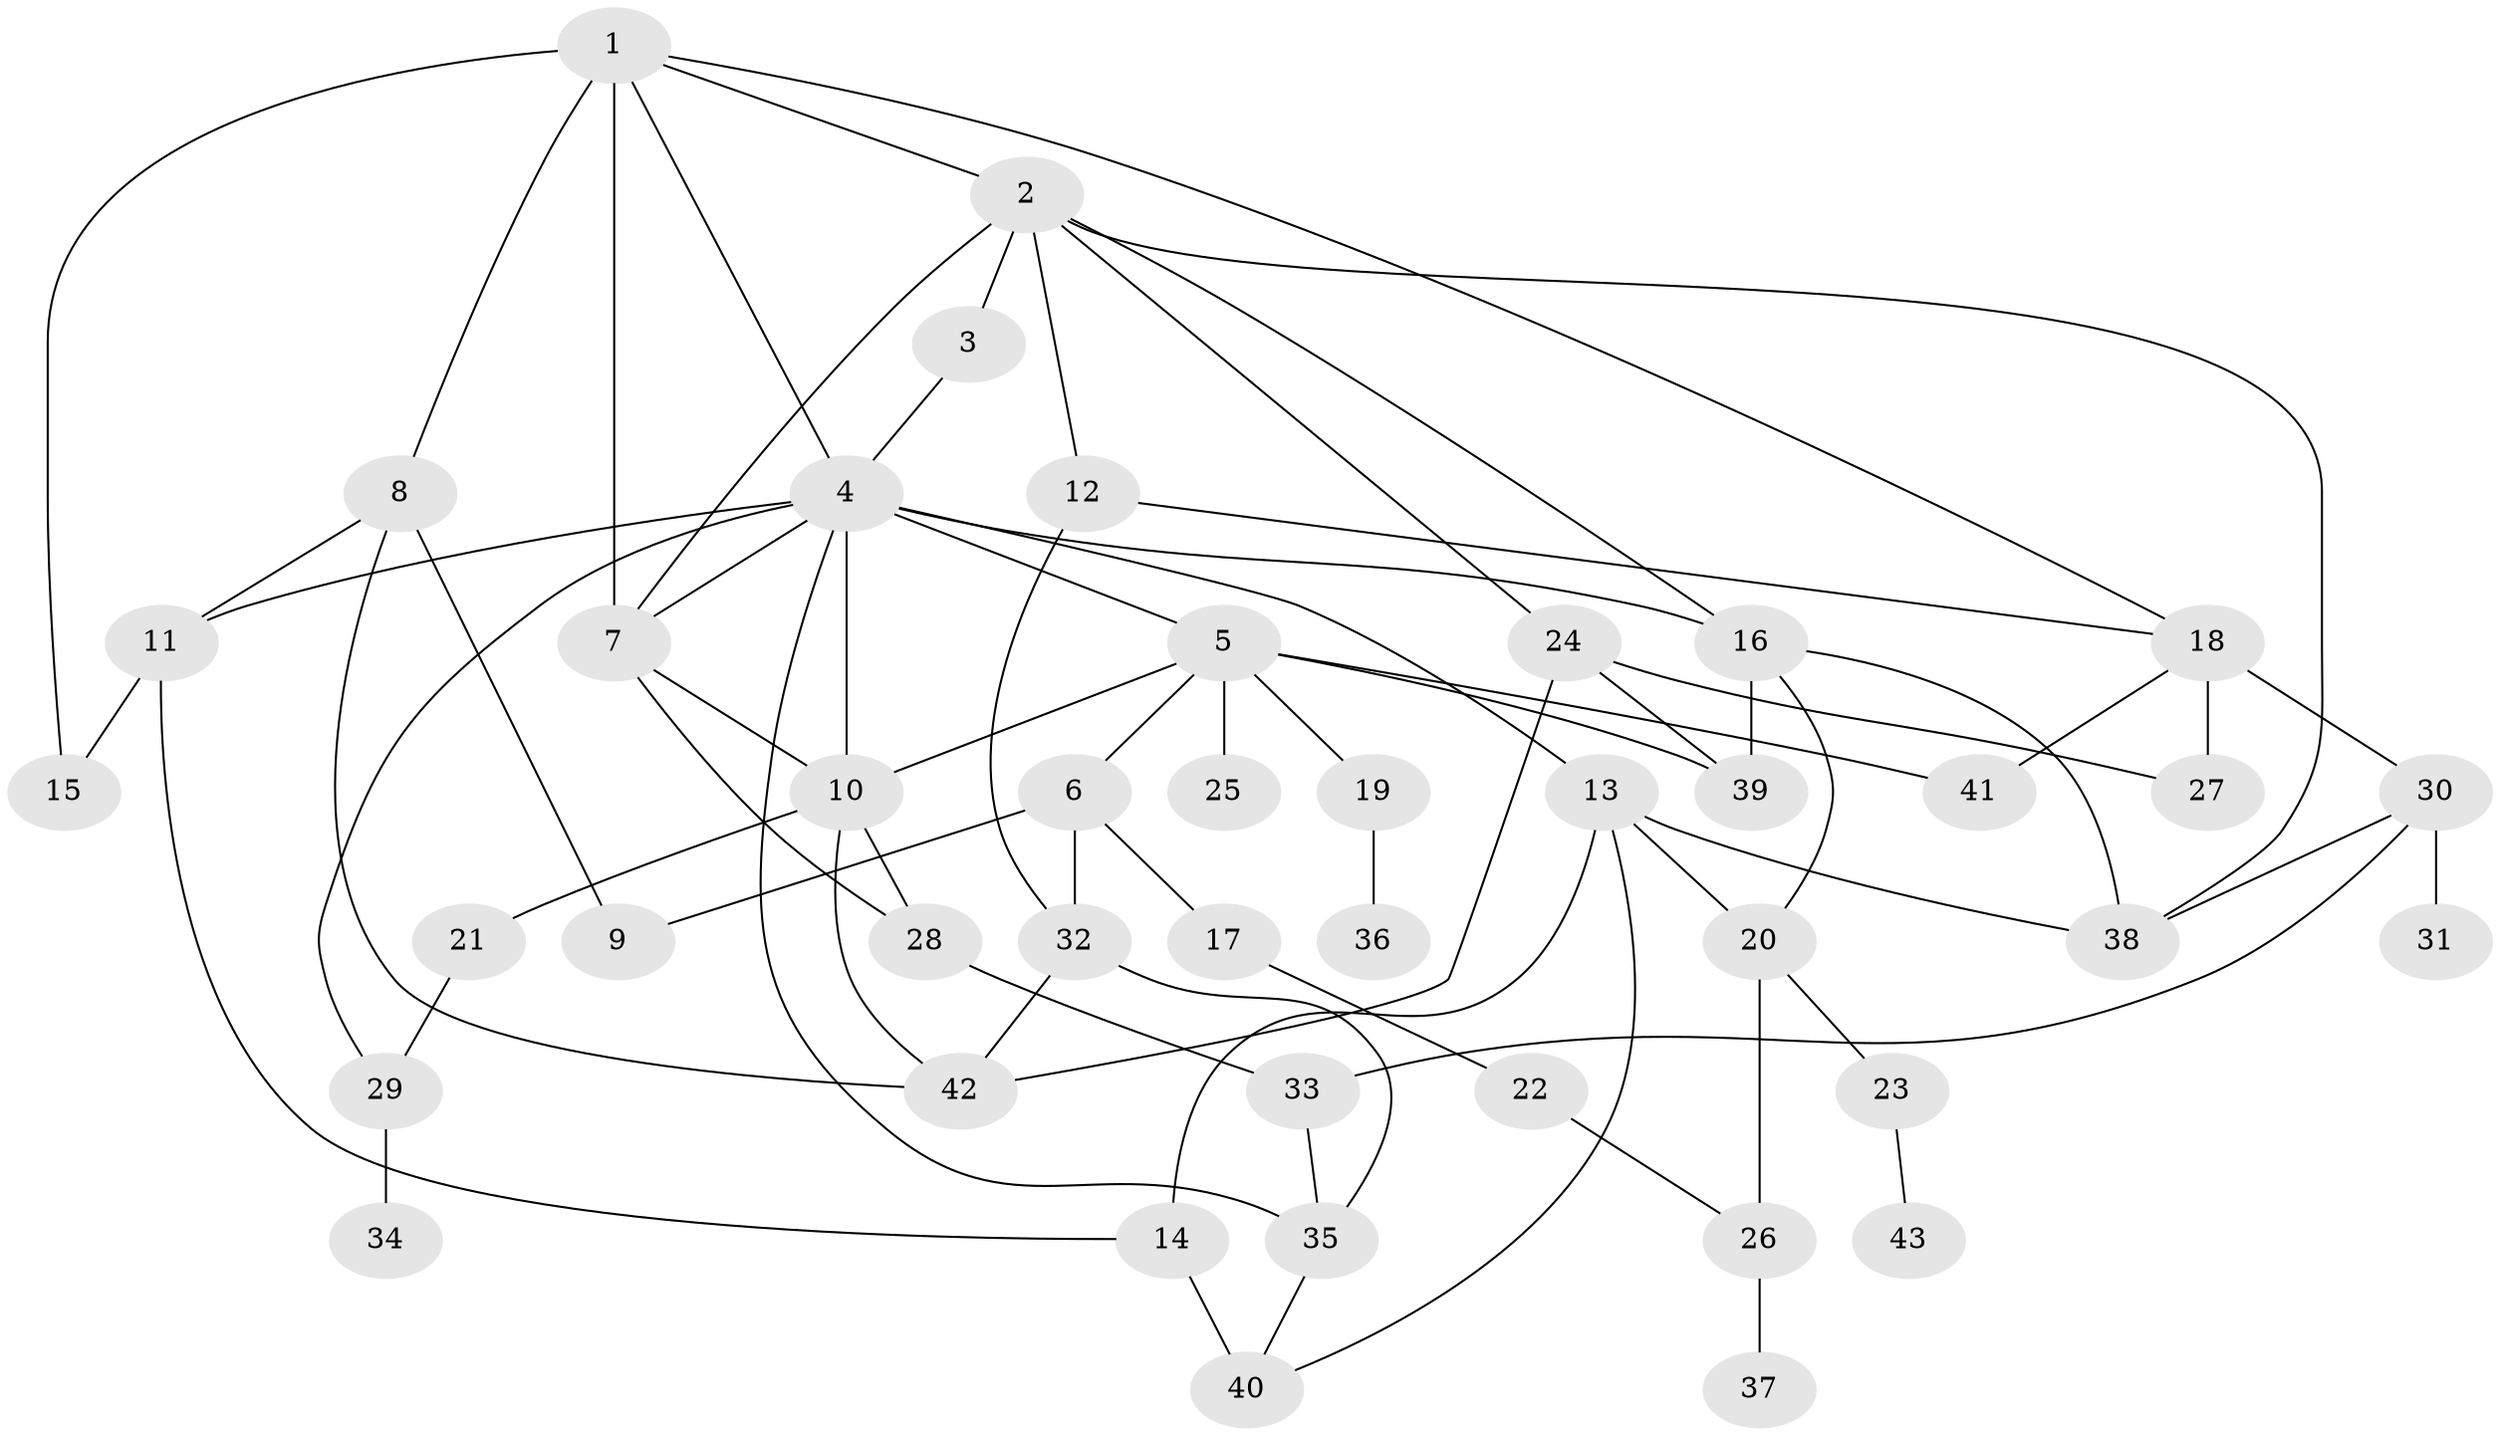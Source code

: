 // original degree distribution, {6: 0.03488372093023256, 3: 0.20930232558139536, 4: 0.19767441860465115, 7: 0.03488372093023256, 2: 0.2558139534883721, 5: 0.03488372093023256, 1: 0.23255813953488372}
// Generated by graph-tools (version 1.1) at 2025/34/03/09/25 02:34:32]
// undirected, 43 vertices, 73 edges
graph export_dot {
graph [start="1"]
  node [color=gray90,style=filled];
  1;
  2;
  3;
  4;
  5;
  6;
  7;
  8;
  9;
  10;
  11;
  12;
  13;
  14;
  15;
  16;
  17;
  18;
  19;
  20;
  21;
  22;
  23;
  24;
  25;
  26;
  27;
  28;
  29;
  30;
  31;
  32;
  33;
  34;
  35;
  36;
  37;
  38;
  39;
  40;
  41;
  42;
  43;
  1 -- 2 [weight=1.0];
  1 -- 4 [weight=1.0];
  1 -- 7 [weight=1.0];
  1 -- 8 [weight=1.0];
  1 -- 15 [weight=1.0];
  1 -- 18 [weight=1.0];
  2 -- 3 [weight=2.0];
  2 -- 7 [weight=1.0];
  2 -- 12 [weight=1.0];
  2 -- 16 [weight=1.0];
  2 -- 24 [weight=1.0];
  2 -- 38 [weight=1.0];
  3 -- 4 [weight=1.0];
  4 -- 5 [weight=1.0];
  4 -- 7 [weight=1.0];
  4 -- 10 [weight=2.0];
  4 -- 11 [weight=1.0];
  4 -- 13 [weight=1.0];
  4 -- 16 [weight=1.0];
  4 -- 29 [weight=1.0];
  4 -- 35 [weight=1.0];
  5 -- 6 [weight=1.0];
  5 -- 10 [weight=1.0];
  5 -- 19 [weight=1.0];
  5 -- 25 [weight=1.0];
  5 -- 39 [weight=1.0];
  5 -- 41 [weight=1.0];
  6 -- 9 [weight=1.0];
  6 -- 17 [weight=1.0];
  6 -- 32 [weight=1.0];
  7 -- 10 [weight=1.0];
  7 -- 28 [weight=1.0];
  8 -- 9 [weight=1.0];
  8 -- 11 [weight=1.0];
  8 -- 42 [weight=1.0];
  10 -- 21 [weight=1.0];
  10 -- 28 [weight=1.0];
  10 -- 42 [weight=1.0];
  11 -- 14 [weight=1.0];
  11 -- 15 [weight=1.0];
  12 -- 18 [weight=1.0];
  12 -- 32 [weight=1.0];
  13 -- 14 [weight=1.0];
  13 -- 20 [weight=2.0];
  13 -- 38 [weight=1.0];
  13 -- 40 [weight=1.0];
  14 -- 40 [weight=2.0];
  16 -- 20 [weight=1.0];
  16 -- 38 [weight=1.0];
  16 -- 39 [weight=1.0];
  17 -- 22 [weight=1.0];
  18 -- 27 [weight=1.0];
  18 -- 30 [weight=1.0];
  18 -- 41 [weight=1.0];
  19 -- 36 [weight=1.0];
  20 -- 23 [weight=1.0];
  20 -- 26 [weight=1.0];
  21 -- 29 [weight=1.0];
  22 -- 26 [weight=1.0];
  23 -- 43 [weight=1.0];
  24 -- 27 [weight=1.0];
  24 -- 39 [weight=1.0];
  24 -- 42 [weight=1.0];
  26 -- 37 [weight=1.0];
  28 -- 33 [weight=1.0];
  29 -- 34 [weight=1.0];
  30 -- 31 [weight=1.0];
  30 -- 33 [weight=1.0];
  30 -- 38 [weight=1.0];
  32 -- 35 [weight=1.0];
  32 -- 42 [weight=1.0];
  33 -- 35 [weight=1.0];
  35 -- 40 [weight=1.0];
}
